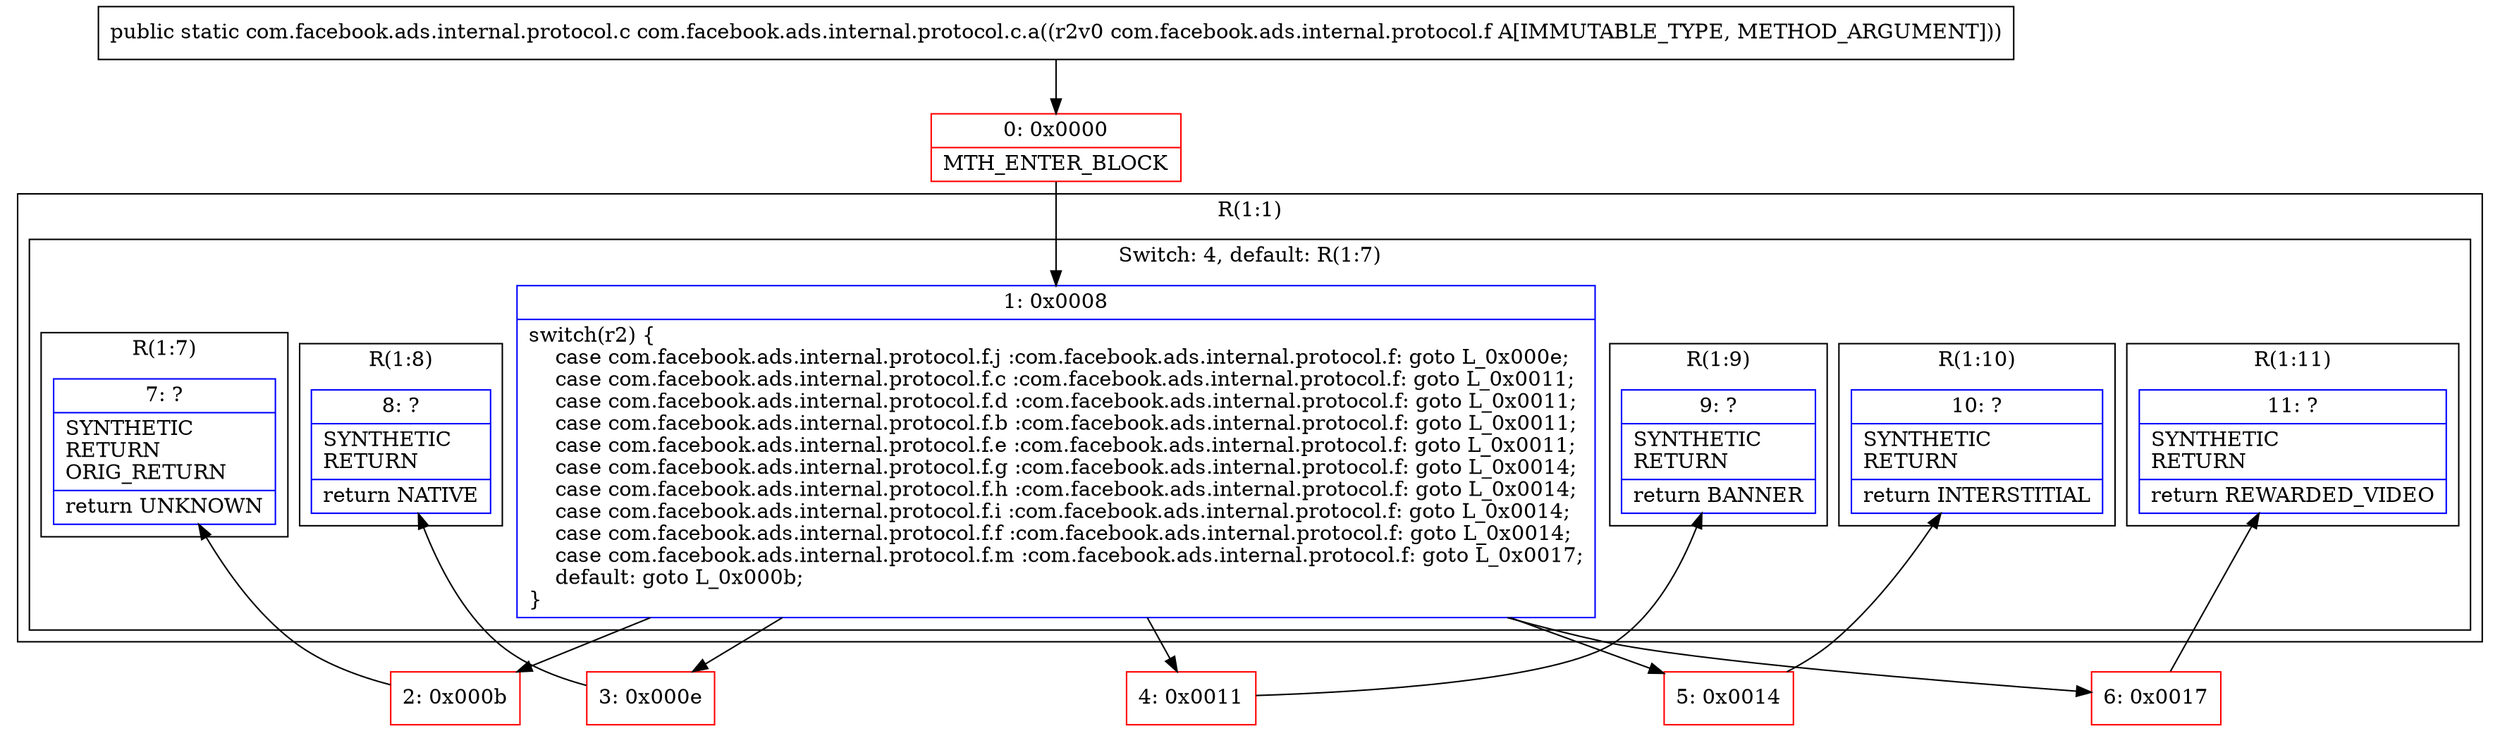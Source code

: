 digraph "CFG forcom.facebook.ads.internal.protocol.c.a(Lcom\/facebook\/ads\/internal\/protocol\/f;)Lcom\/facebook\/ads\/internal\/protocol\/c;" {
subgraph cluster_Region_218312360 {
label = "R(1:1)";
node [shape=record,color=blue];
subgraph cluster_SwitchRegion_1610809817 {
label = "Switch: 4, default: R(1:7)";
node [shape=record,color=blue];
Node_1 [shape=record,label="{1\:\ 0x0008|switch(r2) \{\l    case com.facebook.ads.internal.protocol.f.j :com.facebook.ads.internal.protocol.f: goto L_0x000e;\l    case com.facebook.ads.internal.protocol.f.c :com.facebook.ads.internal.protocol.f: goto L_0x0011;\l    case com.facebook.ads.internal.protocol.f.d :com.facebook.ads.internal.protocol.f: goto L_0x0011;\l    case com.facebook.ads.internal.protocol.f.b :com.facebook.ads.internal.protocol.f: goto L_0x0011;\l    case com.facebook.ads.internal.protocol.f.e :com.facebook.ads.internal.protocol.f: goto L_0x0011;\l    case com.facebook.ads.internal.protocol.f.g :com.facebook.ads.internal.protocol.f: goto L_0x0014;\l    case com.facebook.ads.internal.protocol.f.h :com.facebook.ads.internal.protocol.f: goto L_0x0014;\l    case com.facebook.ads.internal.protocol.f.i :com.facebook.ads.internal.protocol.f: goto L_0x0014;\l    case com.facebook.ads.internal.protocol.f.f :com.facebook.ads.internal.protocol.f: goto L_0x0014;\l    case com.facebook.ads.internal.protocol.f.m :com.facebook.ads.internal.protocol.f: goto L_0x0017;\l    default: goto L_0x000b;\l\}\l}"];
subgraph cluster_Region_947649283 {
label = "R(1:8)";
node [shape=record,color=blue];
Node_8 [shape=record,label="{8\:\ ?|SYNTHETIC\lRETURN\l|return NATIVE\l}"];
}
subgraph cluster_Region_768983224 {
label = "R(1:9)";
node [shape=record,color=blue];
Node_9 [shape=record,label="{9\:\ ?|SYNTHETIC\lRETURN\l|return BANNER\l}"];
}
subgraph cluster_Region_959958468 {
label = "R(1:10)";
node [shape=record,color=blue];
Node_10 [shape=record,label="{10\:\ ?|SYNTHETIC\lRETURN\l|return INTERSTITIAL\l}"];
}
subgraph cluster_Region_1094848242 {
label = "R(1:11)";
node [shape=record,color=blue];
Node_11 [shape=record,label="{11\:\ ?|SYNTHETIC\lRETURN\l|return REWARDED_VIDEO\l}"];
}
subgraph cluster_Region_637945402 {
label = "R(1:7)";
node [shape=record,color=blue];
Node_7 [shape=record,label="{7\:\ ?|SYNTHETIC\lRETURN\lORIG_RETURN\l|return UNKNOWN\l}"];
}
}
}
Node_0 [shape=record,color=red,label="{0\:\ 0x0000|MTH_ENTER_BLOCK\l}"];
Node_2 [shape=record,color=red,label="{2\:\ 0x000b}"];
Node_3 [shape=record,color=red,label="{3\:\ 0x000e}"];
Node_4 [shape=record,color=red,label="{4\:\ 0x0011}"];
Node_5 [shape=record,color=red,label="{5\:\ 0x0014}"];
Node_6 [shape=record,color=red,label="{6\:\ 0x0017}"];
MethodNode[shape=record,label="{public static com.facebook.ads.internal.protocol.c com.facebook.ads.internal.protocol.c.a((r2v0 com.facebook.ads.internal.protocol.f A[IMMUTABLE_TYPE, METHOD_ARGUMENT])) }"];
MethodNode -> Node_0;
Node_1 -> Node_2;
Node_1 -> Node_3;
Node_1 -> Node_4;
Node_1 -> Node_5;
Node_1 -> Node_6;
Node_0 -> Node_1;
Node_2 -> Node_7;
Node_3 -> Node_8;
Node_4 -> Node_9;
Node_5 -> Node_10;
Node_6 -> Node_11;
}

